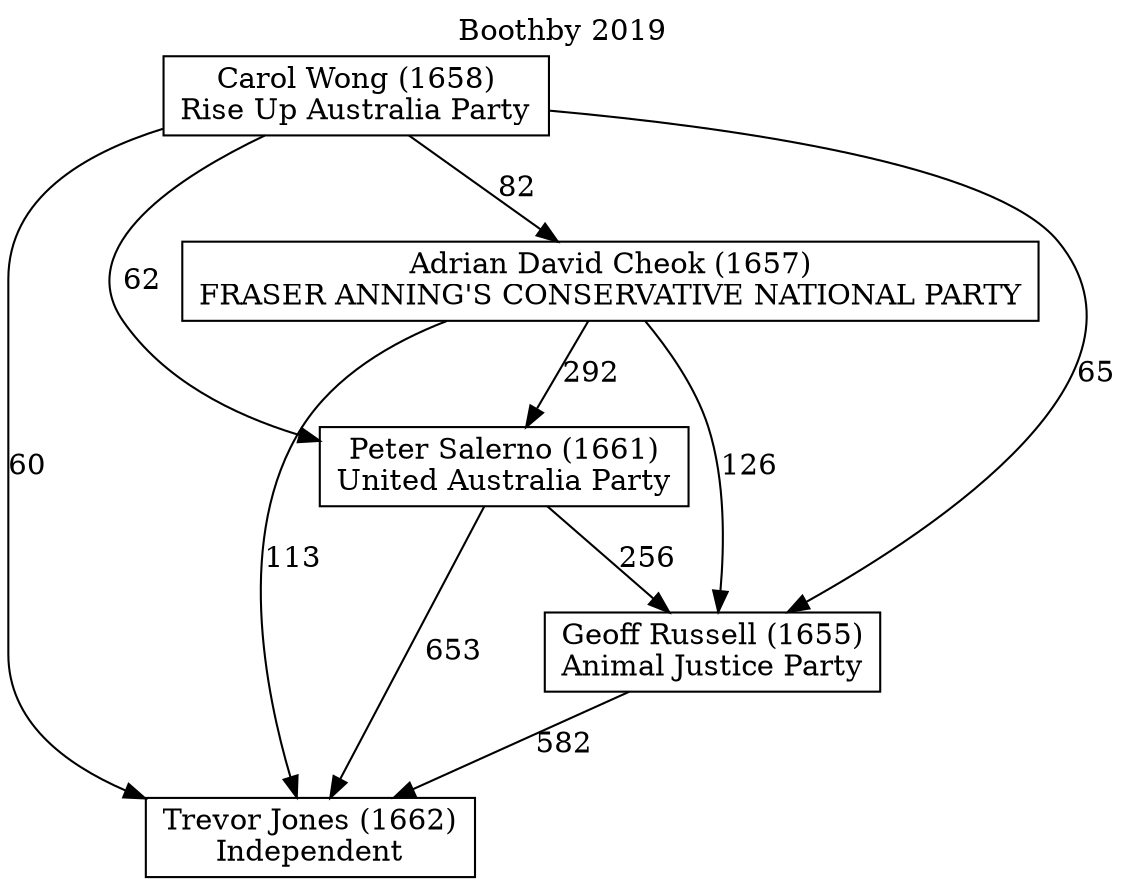 // House preference flow
digraph "Trevor Jones (1662)_Boothby_2019" {
	graph [label="Boothby 2019" labelloc=t mclimit=10]
	node [shape=box]
	"Adrian David Cheok (1657)" [label="Adrian David Cheok (1657)
FRASER ANNING'S CONSERVATIVE NATIONAL PARTY"]
	"Carol Wong (1658)" [label="Carol Wong (1658)
Rise Up Australia Party"]
	"Geoff Russell (1655)" [label="Geoff Russell (1655)
Animal Justice Party"]
	"Peter Salerno (1661)" [label="Peter Salerno (1661)
United Australia Party"]
	"Trevor Jones (1662)" [label="Trevor Jones (1662)
Independent"]
	"Adrian David Cheok (1657)" -> "Geoff Russell (1655)" [label=126]
	"Adrian David Cheok (1657)" -> "Peter Salerno (1661)" [label=292]
	"Adrian David Cheok (1657)" -> "Trevor Jones (1662)" [label=113]
	"Carol Wong (1658)" -> "Adrian David Cheok (1657)" [label=82]
	"Carol Wong (1658)" -> "Geoff Russell (1655)" [label=65]
	"Carol Wong (1658)" -> "Peter Salerno (1661)" [label=62]
	"Carol Wong (1658)" -> "Trevor Jones (1662)" [label=60]
	"Geoff Russell (1655)" -> "Trevor Jones (1662)" [label=582]
	"Peter Salerno (1661)" -> "Geoff Russell (1655)" [label=256]
	"Peter Salerno (1661)" -> "Trevor Jones (1662)" [label=653]
}
